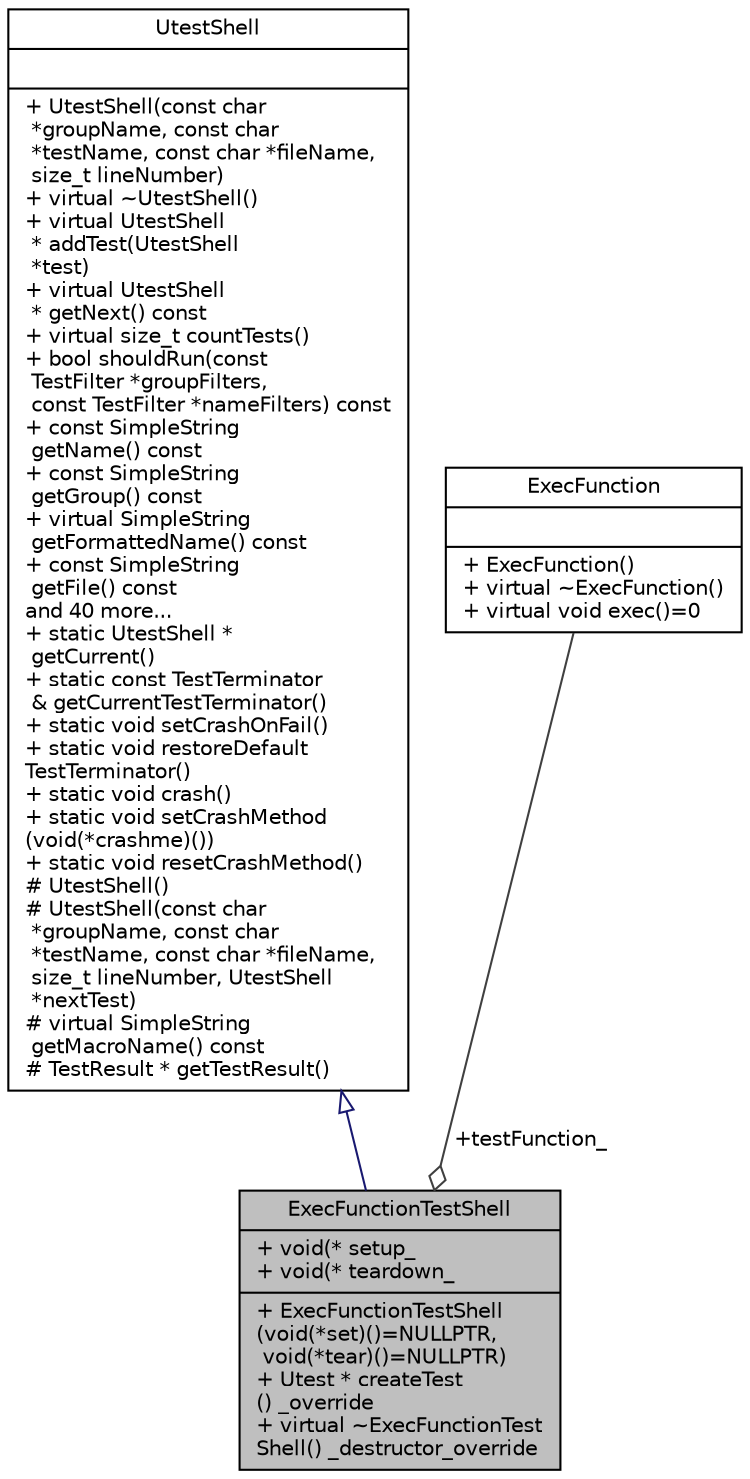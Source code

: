 digraph "ExecFunctionTestShell"
{
 // LATEX_PDF_SIZE
  edge [fontname="Helvetica",fontsize="10",labelfontname="Helvetica",labelfontsize="10"];
  node [fontname="Helvetica",fontsize="10",shape=record];
  Node1 [label="{ExecFunctionTestShell\n|+ void(* setup_\l+ void(* teardown_\l|+  ExecFunctionTestShell\l(void(*set)()=NULLPTR,\l void(*tear)()=NULLPTR)\l+ Utest * createTest\l() _override\l+ virtual ~ExecFunctionTest\lShell() _destructor_override\l}",height=0.2,width=0.4,color="black", fillcolor="grey75", style="filled", fontcolor="black",tooltip=" "];
  Node2 -> Node1 [dir="back",color="midnightblue",fontsize="10",style="solid",arrowtail="onormal",fontname="Helvetica"];
  Node2 [label="{UtestShell\n||+  UtestShell(const char\l *groupName, const char\l *testName, const char *fileName,\l size_t lineNumber)\l+ virtual ~UtestShell()\l+ virtual UtestShell\l * addTest(UtestShell\l *test)\l+ virtual UtestShell\l * getNext() const\l+ virtual size_t countTests()\l+ bool shouldRun(const\l TestFilter *groupFilters,\l const TestFilter *nameFilters) const\l+ const SimpleString\l getName() const\l+ const SimpleString\l getGroup() const\l+ virtual SimpleString\l getFormattedName() const\l+ const SimpleString\l getFile() const\land 40 more...\l+ static UtestShell *\l getCurrent()\l+ static const TestTerminator\l & getCurrentTestTerminator()\l+ static void setCrashOnFail()\l+ static void restoreDefault\lTestTerminator()\l+ static void crash()\l+ static void setCrashMethod\l(void(*crashme)())\l+ static void resetCrashMethod()\l#  UtestShell()\l#  UtestShell(const char\l *groupName, const char\l *testName, const char *fileName,\l size_t lineNumber, UtestShell\l *nextTest)\l# virtual SimpleString\l getMacroName() const\l# TestResult * getTestResult()\l}",height=0.2,width=0.4,color="black", fillcolor="white", style="filled",URL="$class_utest_shell.html",tooltip=" "];
  Node3 -> Node1 [color="grey25",fontsize="10",style="solid",label=" +testFunction_" ,arrowhead="odiamond",fontname="Helvetica"];
  Node3 [label="{ExecFunction\n||+  ExecFunction()\l+ virtual ~ExecFunction()\l+ virtual void exec()=0\l}",height=0.2,width=0.4,color="black", fillcolor="white", style="filled",URL="$class_exec_function.html",tooltip=" "];
}
